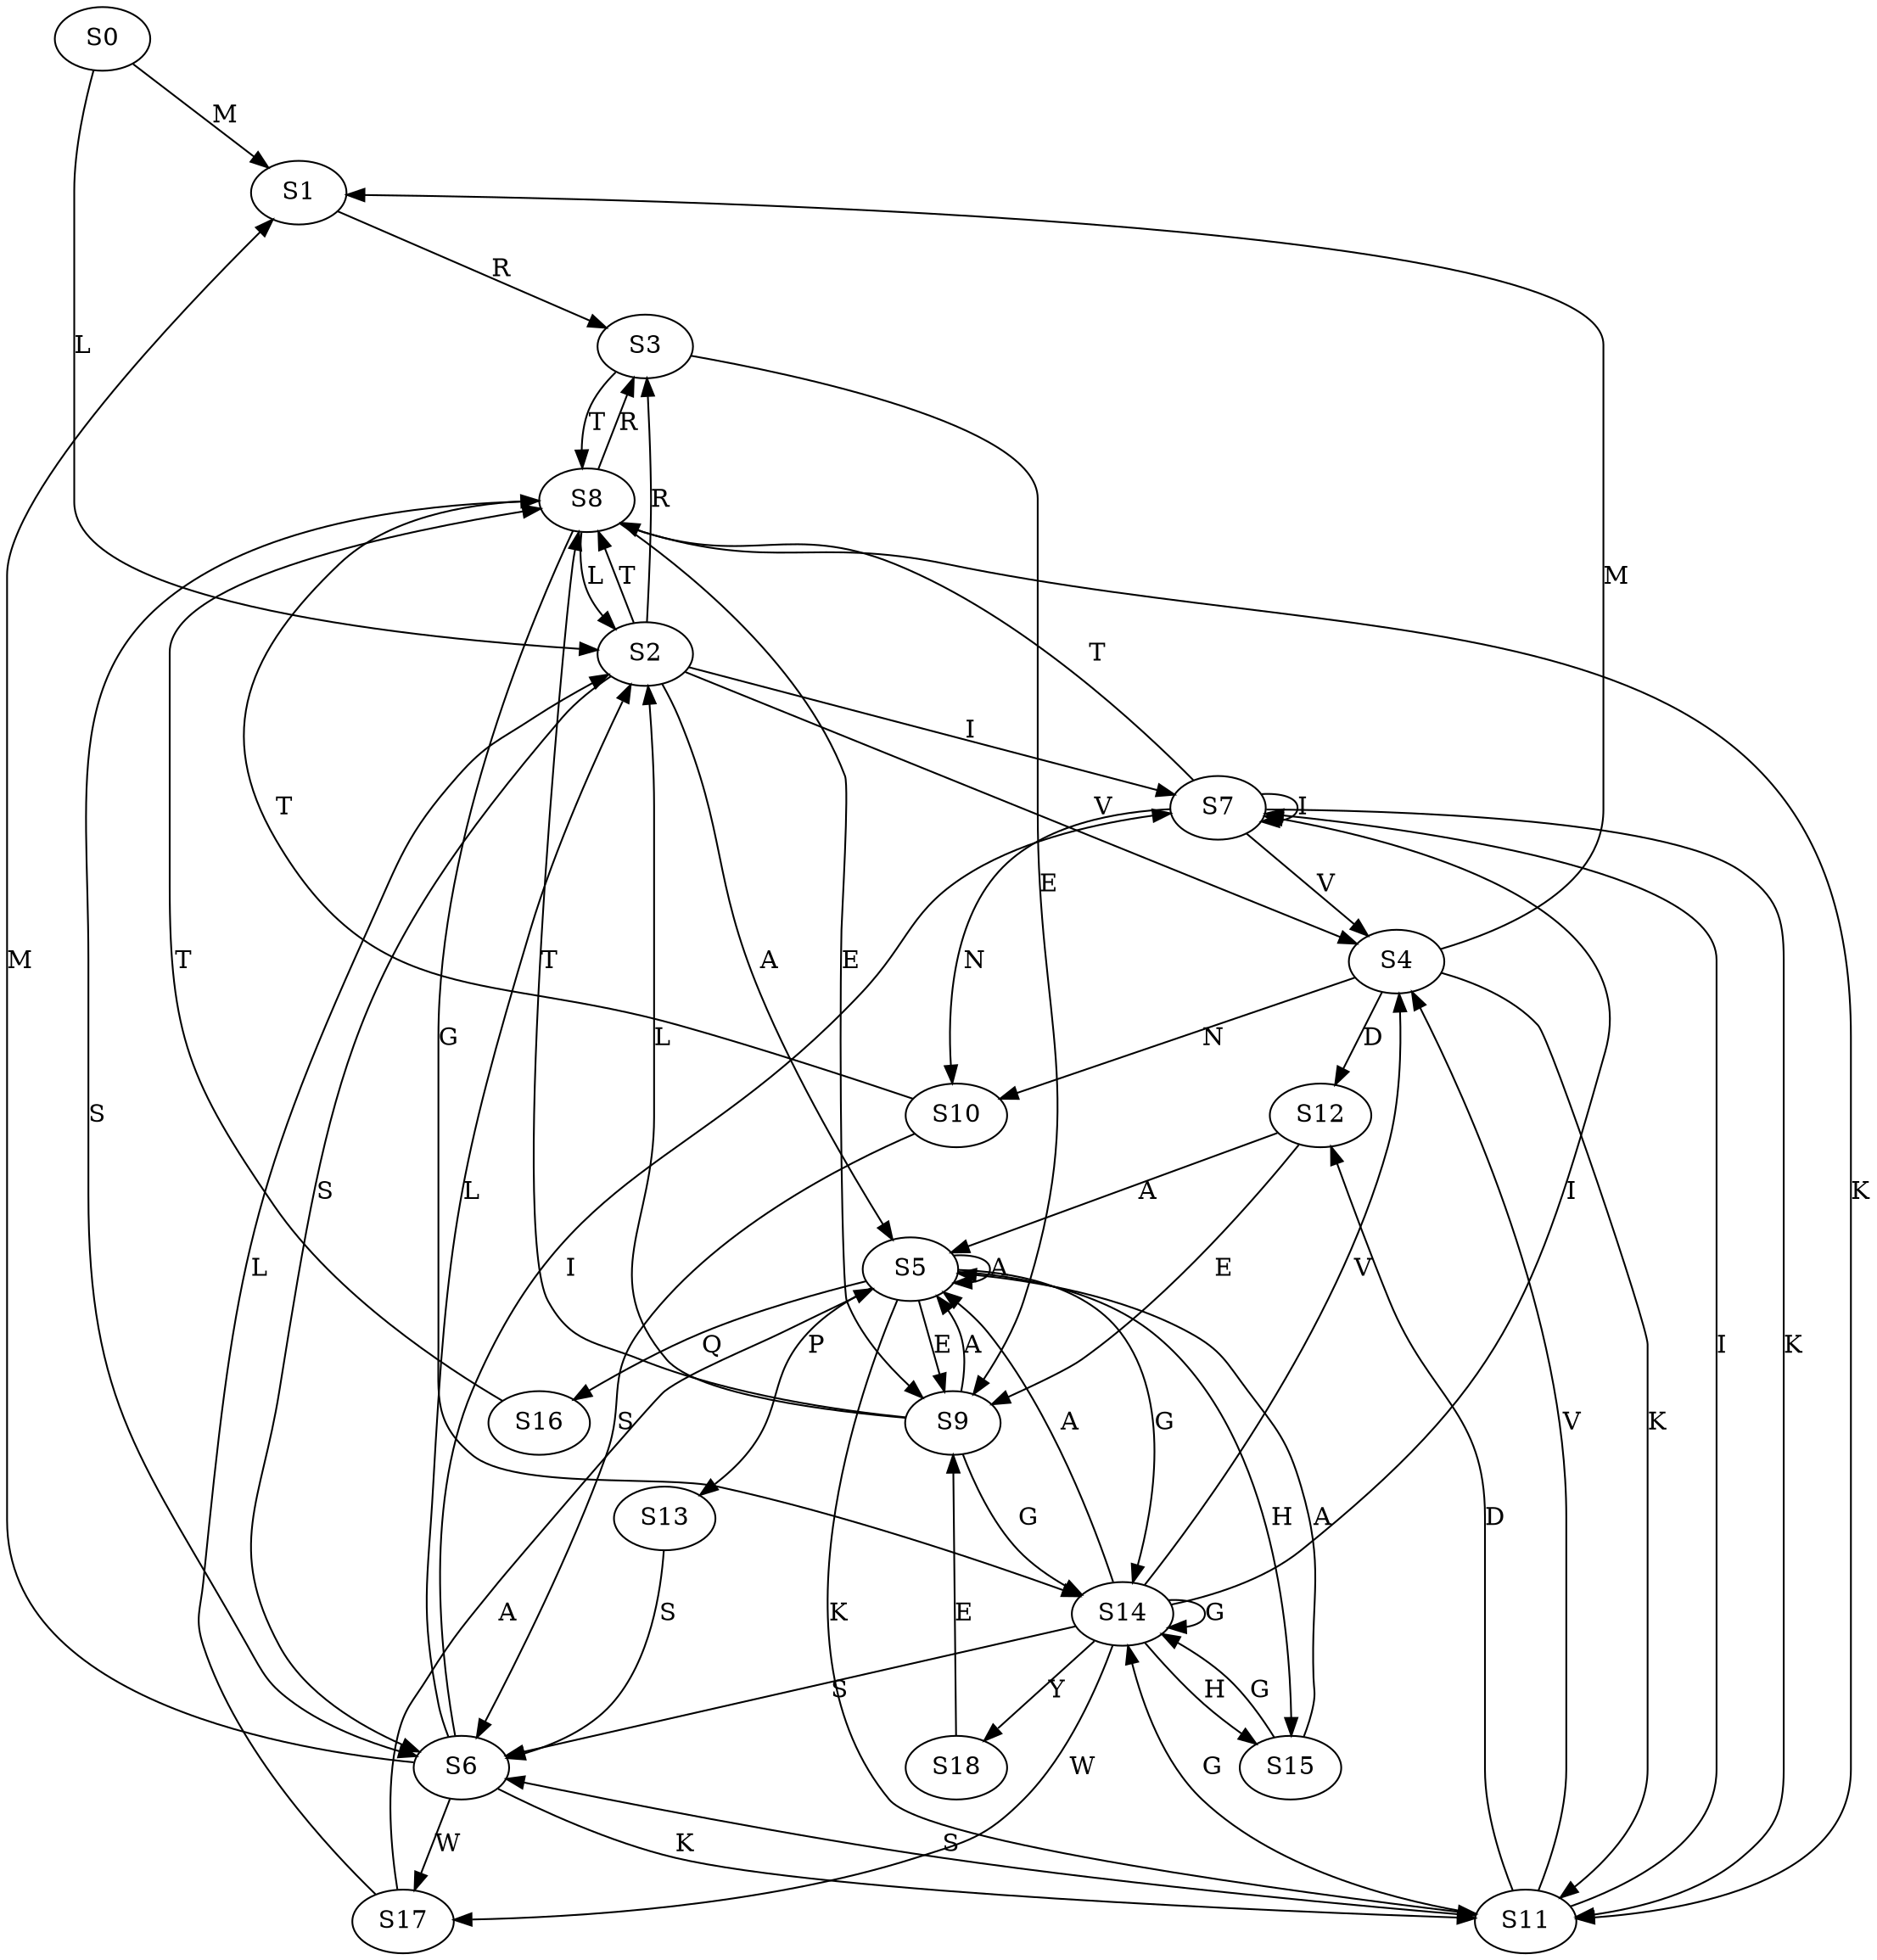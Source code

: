 strict digraph  {
	S0 -> S1 [ label = M ];
	S0 -> S2 [ label = L ];
	S1 -> S3 [ label = R ];
	S2 -> S4 [ label = V ];
	S2 -> S5 [ label = A ];
	S2 -> S6 [ label = S ];
	S2 -> S7 [ label = I ];
	S2 -> S8 [ label = T ];
	S2 -> S3 [ label = R ];
	S3 -> S9 [ label = E ];
	S3 -> S8 [ label = T ];
	S4 -> S1 [ label = M ];
	S4 -> S10 [ label = N ];
	S4 -> S11 [ label = K ];
	S4 -> S12 [ label = D ];
	S5 -> S13 [ label = P ];
	S5 -> S11 [ label = K ];
	S5 -> S5 [ label = A ];
	S5 -> S14 [ label = G ];
	S5 -> S15 [ label = H ];
	S5 -> S9 [ label = E ];
	S5 -> S16 [ label = Q ];
	S6 -> S2 [ label = L ];
	S6 -> S11 [ label = K ];
	S6 -> S1 [ label = M ];
	S6 -> S17 [ label = W ];
	S6 -> S7 [ label = I ];
	S7 -> S10 [ label = N ];
	S7 -> S11 [ label = K ];
	S7 -> S8 [ label = T ];
	S7 -> S7 [ label = I ];
	S7 -> S4 [ label = V ];
	S8 -> S11 [ label = K ];
	S8 -> S2 [ label = L ];
	S8 -> S3 [ label = R ];
	S8 -> S6 [ label = S ];
	S8 -> S14 [ label = G ];
	S8 -> S9 [ label = E ];
	S9 -> S14 [ label = G ];
	S9 -> S5 [ label = A ];
	S9 -> S2 [ label = L ];
	S9 -> S8 [ label = T ];
	S10 -> S8 [ label = T ];
	S10 -> S6 [ label = S ];
	S11 -> S12 [ label = D ];
	S11 -> S4 [ label = V ];
	S11 -> S14 [ label = G ];
	S11 -> S7 [ label = I ];
	S11 -> S6 [ label = S ];
	S12 -> S5 [ label = A ];
	S12 -> S9 [ label = E ];
	S13 -> S6 [ label = S ];
	S14 -> S17 [ label = W ];
	S14 -> S4 [ label = V ];
	S14 -> S5 [ label = A ];
	S14 -> S18 [ label = Y ];
	S14 -> S6 [ label = S ];
	S14 -> S7 [ label = I ];
	S14 -> S14 [ label = G ];
	S14 -> S15 [ label = H ];
	S15 -> S5 [ label = A ];
	S15 -> S14 [ label = G ];
	S16 -> S8 [ label = T ];
	S17 -> S5 [ label = A ];
	S17 -> S2 [ label = L ];
	S18 -> S9 [ label = E ];
}
